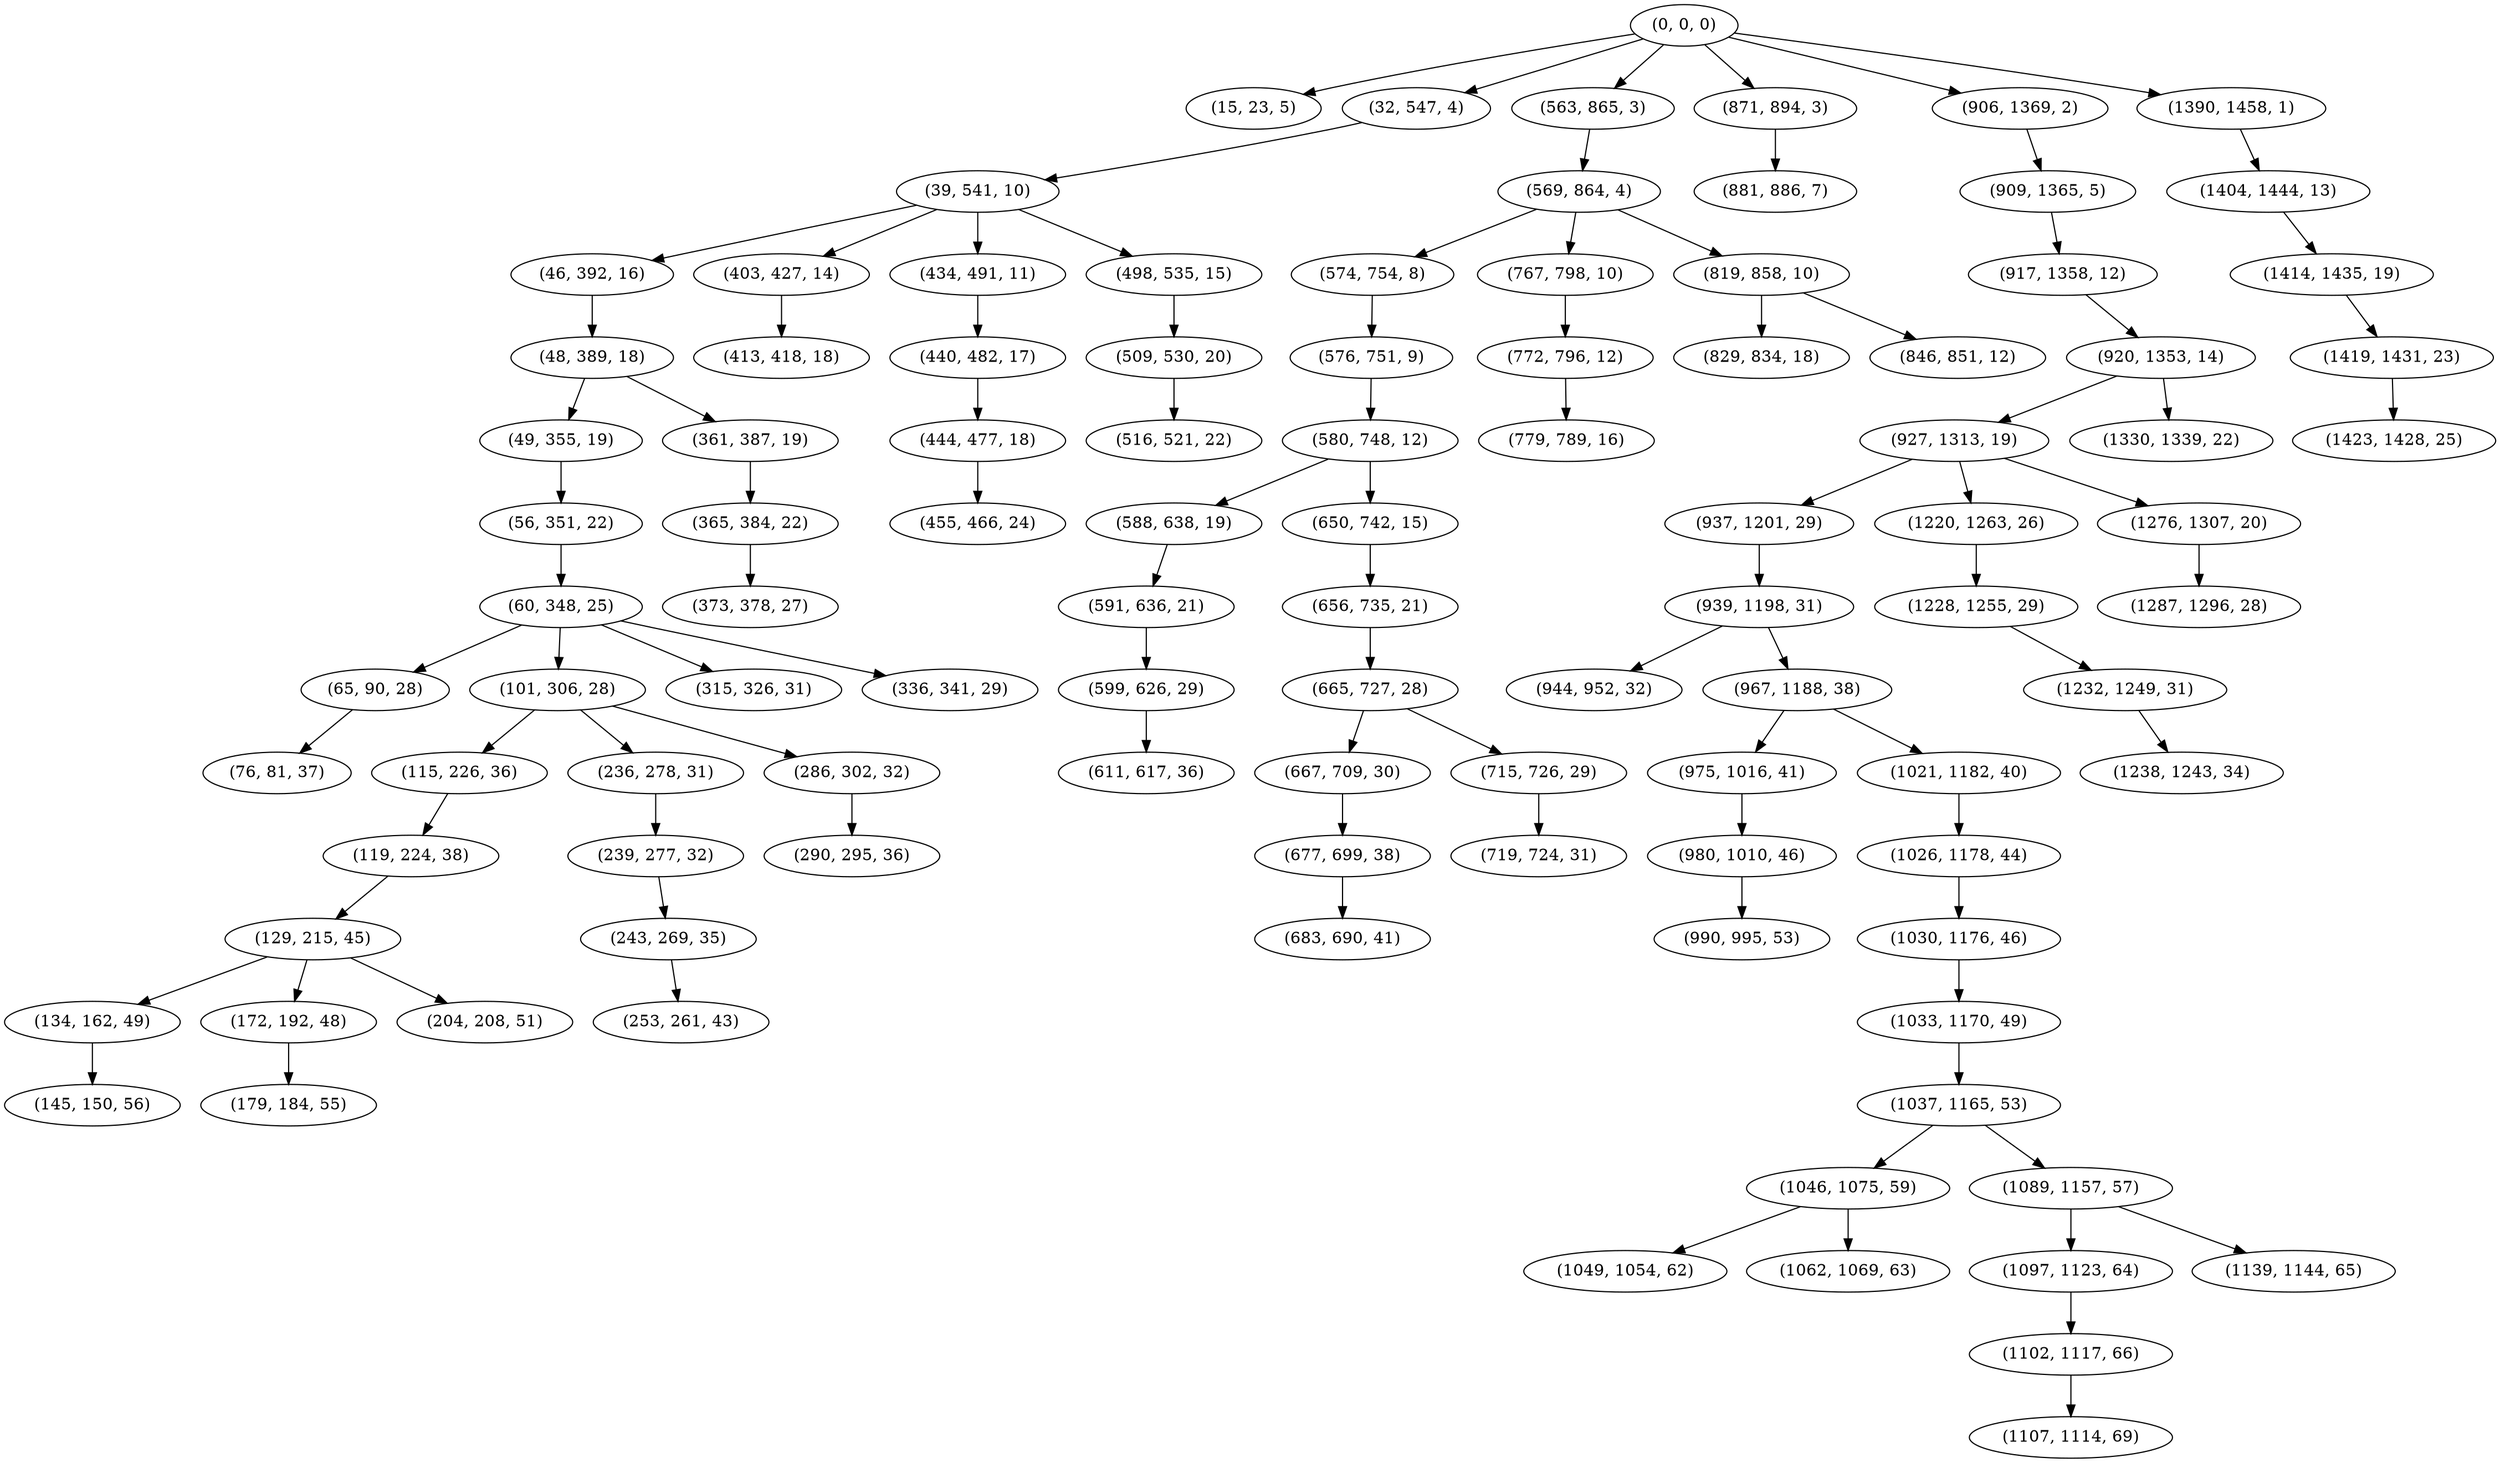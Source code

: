 digraph tree {
    "(0, 0, 0)";
    "(15, 23, 5)";
    "(32, 547, 4)";
    "(39, 541, 10)";
    "(46, 392, 16)";
    "(48, 389, 18)";
    "(49, 355, 19)";
    "(56, 351, 22)";
    "(60, 348, 25)";
    "(65, 90, 28)";
    "(76, 81, 37)";
    "(101, 306, 28)";
    "(115, 226, 36)";
    "(119, 224, 38)";
    "(129, 215, 45)";
    "(134, 162, 49)";
    "(145, 150, 56)";
    "(172, 192, 48)";
    "(179, 184, 55)";
    "(204, 208, 51)";
    "(236, 278, 31)";
    "(239, 277, 32)";
    "(243, 269, 35)";
    "(253, 261, 43)";
    "(286, 302, 32)";
    "(290, 295, 36)";
    "(315, 326, 31)";
    "(336, 341, 29)";
    "(361, 387, 19)";
    "(365, 384, 22)";
    "(373, 378, 27)";
    "(403, 427, 14)";
    "(413, 418, 18)";
    "(434, 491, 11)";
    "(440, 482, 17)";
    "(444, 477, 18)";
    "(455, 466, 24)";
    "(498, 535, 15)";
    "(509, 530, 20)";
    "(516, 521, 22)";
    "(563, 865, 3)";
    "(569, 864, 4)";
    "(574, 754, 8)";
    "(576, 751, 9)";
    "(580, 748, 12)";
    "(588, 638, 19)";
    "(591, 636, 21)";
    "(599, 626, 29)";
    "(611, 617, 36)";
    "(650, 742, 15)";
    "(656, 735, 21)";
    "(665, 727, 28)";
    "(667, 709, 30)";
    "(677, 699, 38)";
    "(683, 690, 41)";
    "(715, 726, 29)";
    "(719, 724, 31)";
    "(767, 798, 10)";
    "(772, 796, 12)";
    "(779, 789, 16)";
    "(819, 858, 10)";
    "(829, 834, 18)";
    "(846, 851, 12)";
    "(871, 894, 3)";
    "(881, 886, 7)";
    "(906, 1369, 2)";
    "(909, 1365, 5)";
    "(917, 1358, 12)";
    "(920, 1353, 14)";
    "(927, 1313, 19)";
    "(937, 1201, 29)";
    "(939, 1198, 31)";
    "(944, 952, 32)";
    "(967, 1188, 38)";
    "(975, 1016, 41)";
    "(980, 1010, 46)";
    "(990, 995, 53)";
    "(1021, 1182, 40)";
    "(1026, 1178, 44)";
    "(1030, 1176, 46)";
    "(1033, 1170, 49)";
    "(1037, 1165, 53)";
    "(1046, 1075, 59)";
    "(1049, 1054, 62)";
    "(1062, 1069, 63)";
    "(1089, 1157, 57)";
    "(1097, 1123, 64)";
    "(1102, 1117, 66)";
    "(1107, 1114, 69)";
    "(1139, 1144, 65)";
    "(1220, 1263, 26)";
    "(1228, 1255, 29)";
    "(1232, 1249, 31)";
    "(1238, 1243, 34)";
    "(1276, 1307, 20)";
    "(1287, 1296, 28)";
    "(1330, 1339, 22)";
    "(1390, 1458, 1)";
    "(1404, 1444, 13)";
    "(1414, 1435, 19)";
    "(1419, 1431, 23)";
    "(1423, 1428, 25)";
    "(0, 0, 0)" -> "(15, 23, 5)";
    "(0, 0, 0)" -> "(32, 547, 4)";
    "(0, 0, 0)" -> "(563, 865, 3)";
    "(0, 0, 0)" -> "(871, 894, 3)";
    "(0, 0, 0)" -> "(906, 1369, 2)";
    "(0, 0, 0)" -> "(1390, 1458, 1)";
    "(32, 547, 4)" -> "(39, 541, 10)";
    "(39, 541, 10)" -> "(46, 392, 16)";
    "(39, 541, 10)" -> "(403, 427, 14)";
    "(39, 541, 10)" -> "(434, 491, 11)";
    "(39, 541, 10)" -> "(498, 535, 15)";
    "(46, 392, 16)" -> "(48, 389, 18)";
    "(48, 389, 18)" -> "(49, 355, 19)";
    "(48, 389, 18)" -> "(361, 387, 19)";
    "(49, 355, 19)" -> "(56, 351, 22)";
    "(56, 351, 22)" -> "(60, 348, 25)";
    "(60, 348, 25)" -> "(65, 90, 28)";
    "(60, 348, 25)" -> "(101, 306, 28)";
    "(60, 348, 25)" -> "(315, 326, 31)";
    "(60, 348, 25)" -> "(336, 341, 29)";
    "(65, 90, 28)" -> "(76, 81, 37)";
    "(101, 306, 28)" -> "(115, 226, 36)";
    "(101, 306, 28)" -> "(236, 278, 31)";
    "(101, 306, 28)" -> "(286, 302, 32)";
    "(115, 226, 36)" -> "(119, 224, 38)";
    "(119, 224, 38)" -> "(129, 215, 45)";
    "(129, 215, 45)" -> "(134, 162, 49)";
    "(129, 215, 45)" -> "(172, 192, 48)";
    "(129, 215, 45)" -> "(204, 208, 51)";
    "(134, 162, 49)" -> "(145, 150, 56)";
    "(172, 192, 48)" -> "(179, 184, 55)";
    "(236, 278, 31)" -> "(239, 277, 32)";
    "(239, 277, 32)" -> "(243, 269, 35)";
    "(243, 269, 35)" -> "(253, 261, 43)";
    "(286, 302, 32)" -> "(290, 295, 36)";
    "(361, 387, 19)" -> "(365, 384, 22)";
    "(365, 384, 22)" -> "(373, 378, 27)";
    "(403, 427, 14)" -> "(413, 418, 18)";
    "(434, 491, 11)" -> "(440, 482, 17)";
    "(440, 482, 17)" -> "(444, 477, 18)";
    "(444, 477, 18)" -> "(455, 466, 24)";
    "(498, 535, 15)" -> "(509, 530, 20)";
    "(509, 530, 20)" -> "(516, 521, 22)";
    "(563, 865, 3)" -> "(569, 864, 4)";
    "(569, 864, 4)" -> "(574, 754, 8)";
    "(569, 864, 4)" -> "(767, 798, 10)";
    "(569, 864, 4)" -> "(819, 858, 10)";
    "(574, 754, 8)" -> "(576, 751, 9)";
    "(576, 751, 9)" -> "(580, 748, 12)";
    "(580, 748, 12)" -> "(588, 638, 19)";
    "(580, 748, 12)" -> "(650, 742, 15)";
    "(588, 638, 19)" -> "(591, 636, 21)";
    "(591, 636, 21)" -> "(599, 626, 29)";
    "(599, 626, 29)" -> "(611, 617, 36)";
    "(650, 742, 15)" -> "(656, 735, 21)";
    "(656, 735, 21)" -> "(665, 727, 28)";
    "(665, 727, 28)" -> "(667, 709, 30)";
    "(665, 727, 28)" -> "(715, 726, 29)";
    "(667, 709, 30)" -> "(677, 699, 38)";
    "(677, 699, 38)" -> "(683, 690, 41)";
    "(715, 726, 29)" -> "(719, 724, 31)";
    "(767, 798, 10)" -> "(772, 796, 12)";
    "(772, 796, 12)" -> "(779, 789, 16)";
    "(819, 858, 10)" -> "(829, 834, 18)";
    "(819, 858, 10)" -> "(846, 851, 12)";
    "(871, 894, 3)" -> "(881, 886, 7)";
    "(906, 1369, 2)" -> "(909, 1365, 5)";
    "(909, 1365, 5)" -> "(917, 1358, 12)";
    "(917, 1358, 12)" -> "(920, 1353, 14)";
    "(920, 1353, 14)" -> "(927, 1313, 19)";
    "(920, 1353, 14)" -> "(1330, 1339, 22)";
    "(927, 1313, 19)" -> "(937, 1201, 29)";
    "(927, 1313, 19)" -> "(1220, 1263, 26)";
    "(927, 1313, 19)" -> "(1276, 1307, 20)";
    "(937, 1201, 29)" -> "(939, 1198, 31)";
    "(939, 1198, 31)" -> "(944, 952, 32)";
    "(939, 1198, 31)" -> "(967, 1188, 38)";
    "(967, 1188, 38)" -> "(975, 1016, 41)";
    "(967, 1188, 38)" -> "(1021, 1182, 40)";
    "(975, 1016, 41)" -> "(980, 1010, 46)";
    "(980, 1010, 46)" -> "(990, 995, 53)";
    "(1021, 1182, 40)" -> "(1026, 1178, 44)";
    "(1026, 1178, 44)" -> "(1030, 1176, 46)";
    "(1030, 1176, 46)" -> "(1033, 1170, 49)";
    "(1033, 1170, 49)" -> "(1037, 1165, 53)";
    "(1037, 1165, 53)" -> "(1046, 1075, 59)";
    "(1037, 1165, 53)" -> "(1089, 1157, 57)";
    "(1046, 1075, 59)" -> "(1049, 1054, 62)";
    "(1046, 1075, 59)" -> "(1062, 1069, 63)";
    "(1089, 1157, 57)" -> "(1097, 1123, 64)";
    "(1089, 1157, 57)" -> "(1139, 1144, 65)";
    "(1097, 1123, 64)" -> "(1102, 1117, 66)";
    "(1102, 1117, 66)" -> "(1107, 1114, 69)";
    "(1220, 1263, 26)" -> "(1228, 1255, 29)";
    "(1228, 1255, 29)" -> "(1232, 1249, 31)";
    "(1232, 1249, 31)" -> "(1238, 1243, 34)";
    "(1276, 1307, 20)" -> "(1287, 1296, 28)";
    "(1390, 1458, 1)" -> "(1404, 1444, 13)";
    "(1404, 1444, 13)" -> "(1414, 1435, 19)";
    "(1414, 1435, 19)" -> "(1419, 1431, 23)";
    "(1419, 1431, 23)" -> "(1423, 1428, 25)";
}
